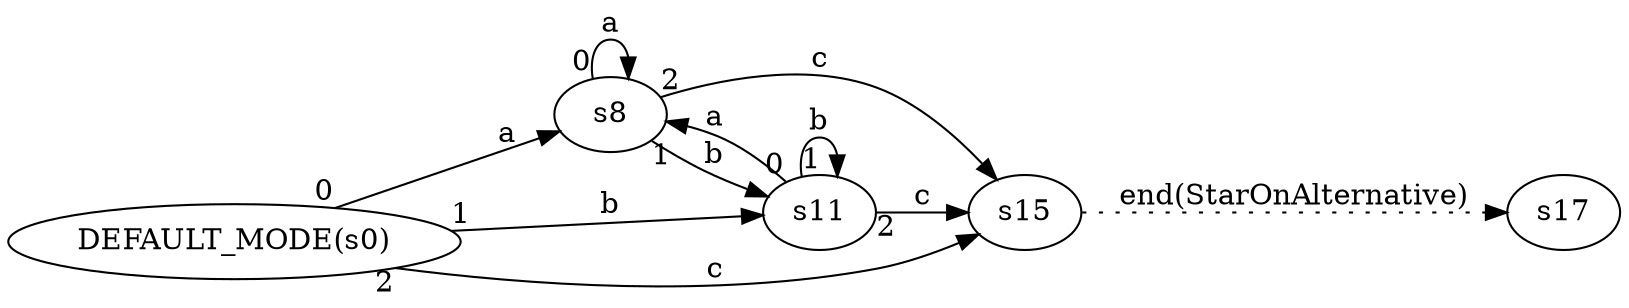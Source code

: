 digraph ATN {
  rankdir=LR;

  "DEFAULT_MODE(s0)" -> s8 [label=a taillabel=0]
  s8 -> s8 [label=a taillabel=0]
  s8 -> s11 [label=b taillabel=1]
  s11 -> s8 [label=a taillabel=0]
  s11 -> s11 [label=b taillabel=1]
  s11 -> s15 [label=c taillabel=2]
  s15 -> s17 [label="end(StarOnAlternative)" style=dotted]
  s8 -> s15 [label=c taillabel=2]
  "DEFAULT_MODE(s0)" -> s11 [label=b taillabel=1]
  "DEFAULT_MODE(s0)" -> s15 [label=c taillabel=2]
}